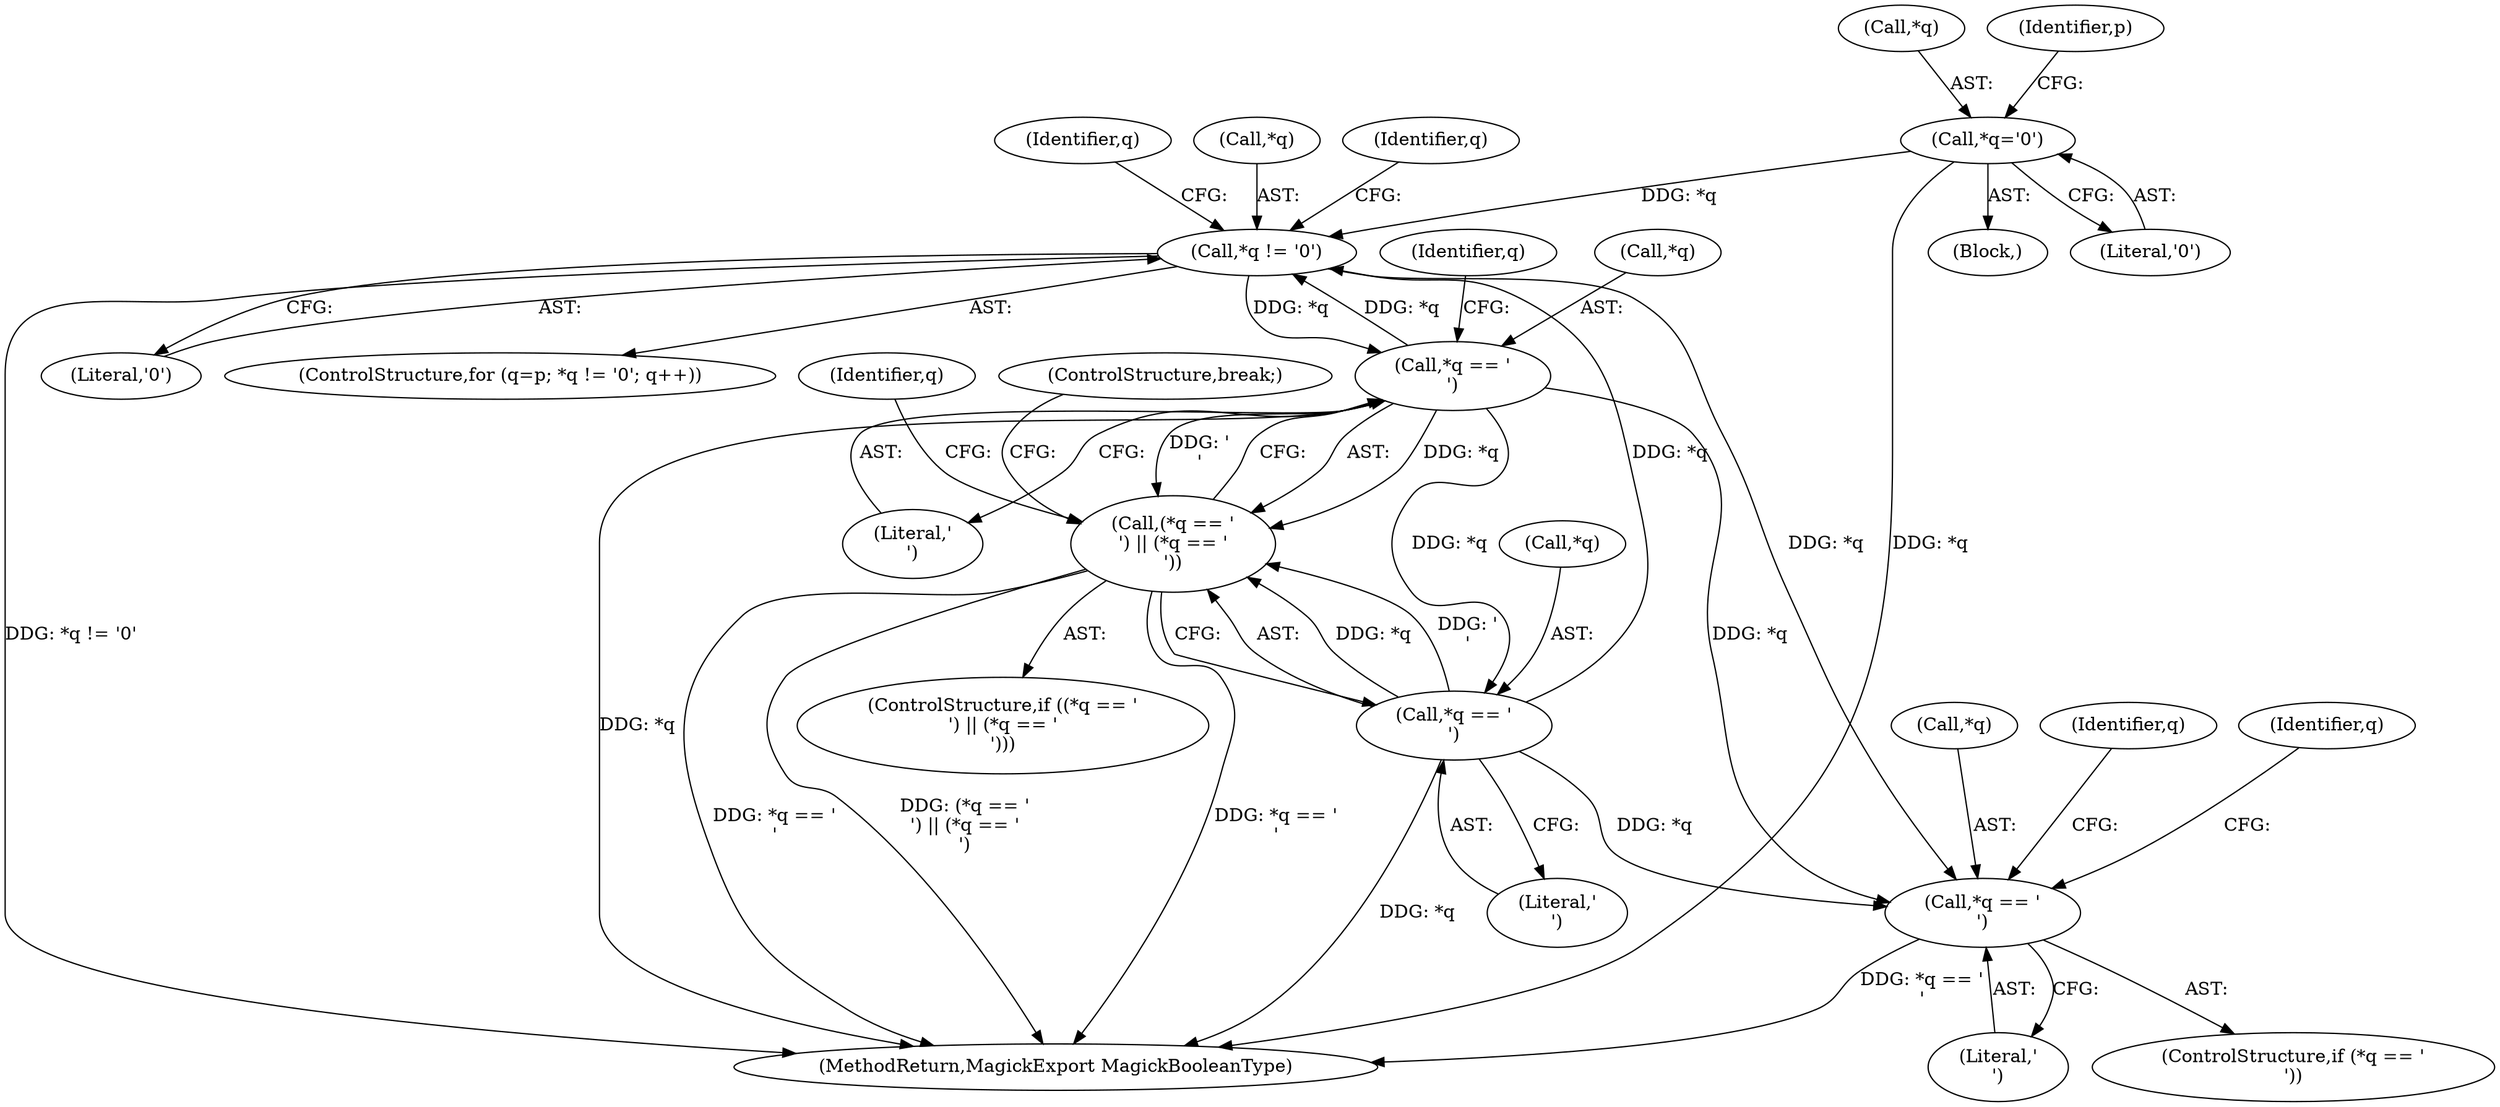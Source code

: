 digraph "0_ImageMagick6_7c2c5ba5b8e3a0b2b82f56c71dfab74ed4006df7@pointer" {
"1000309" [label="(Call,*q='\0')"];
"1000280" [label="(Call,*q != '\0')"];
"1000288" [label="(Call,*q == '\r')"];
"1000287" [label="(Call,(*q == '\r') || (*q == '\n'))"];
"1000292" [label="(Call,*q == '\n')"];
"1000298" [label="(Call,*q == '\r')"];
"1000285" [label="(Identifier,q)"];
"1000310" [label="(Call,*q)"];
"1000301" [label="(Literal,'\r')"];
"1000290" [label="(Identifier,q)"];
"1000281" [label="(Call,*q)"];
"1000298" [label="(Call,*q == '\r')"];
"1000297" [label="(ControlStructure,if (*q == '\r'))"];
"1000311" [label="(Identifier,q)"];
"1000288" [label="(Call,*q == '\r')"];
"1000296" [label="(ControlStructure,break;)"];
"1000283" [label="(Literal,'\0')"];
"1000286" [label="(ControlStructure,if ((*q == '\r') || (*q == '\n')))"];
"1000295" [label="(Literal,'\n')"];
"1000291" [label="(Literal,'\r')"];
"1000287" [label="(Call,(*q == '\r') || (*q == '\n'))"];
"1000280" [label="(Call,*q != '\0')"];
"1000309" [label="(Call,*q='\0')"];
"1000293" [label="(Call,*q)"];
"1000292" [label="(Call,*q == '\n')"];
"1000269" [label="(Block,)"];
"1000300" [label="(Identifier,q)"];
"1000314" [label="(Identifier,p)"];
"1000312" [label="(Literal,'\0')"];
"1002061" [label="(MethodReturn,MagickExport MagickBooleanType)"];
"1000299" [label="(Call,*q)"];
"1000305" [label="(Identifier,q)"];
"1000294" [label="(Identifier,q)"];
"1000289" [label="(Call,*q)"];
"1000276" [label="(ControlStructure,for (q=p; *q != '\0'; q++))"];
"1000309" -> "1000269"  [label="AST: "];
"1000309" -> "1000312"  [label="CFG: "];
"1000310" -> "1000309"  [label="AST: "];
"1000312" -> "1000309"  [label="AST: "];
"1000314" -> "1000309"  [label="CFG: "];
"1000309" -> "1002061"  [label="DDG: *q"];
"1000309" -> "1000280"  [label="DDG: *q"];
"1000280" -> "1000276"  [label="AST: "];
"1000280" -> "1000283"  [label="CFG: "];
"1000281" -> "1000280"  [label="AST: "];
"1000283" -> "1000280"  [label="AST: "];
"1000290" -> "1000280"  [label="CFG: "];
"1000300" -> "1000280"  [label="CFG: "];
"1000280" -> "1002061"  [label="DDG: *q != '\0'"];
"1000292" -> "1000280"  [label="DDG: *q"];
"1000288" -> "1000280"  [label="DDG: *q"];
"1000280" -> "1000288"  [label="DDG: *q"];
"1000280" -> "1000298"  [label="DDG: *q"];
"1000288" -> "1000287"  [label="AST: "];
"1000288" -> "1000291"  [label="CFG: "];
"1000289" -> "1000288"  [label="AST: "];
"1000291" -> "1000288"  [label="AST: "];
"1000294" -> "1000288"  [label="CFG: "];
"1000287" -> "1000288"  [label="CFG: "];
"1000288" -> "1002061"  [label="DDG: *q"];
"1000288" -> "1000287"  [label="DDG: *q"];
"1000288" -> "1000287"  [label="DDG: '\r'"];
"1000288" -> "1000292"  [label="DDG: *q"];
"1000288" -> "1000298"  [label="DDG: *q"];
"1000287" -> "1000286"  [label="AST: "];
"1000287" -> "1000292"  [label="CFG: "];
"1000292" -> "1000287"  [label="AST: "];
"1000296" -> "1000287"  [label="CFG: "];
"1000285" -> "1000287"  [label="CFG: "];
"1000287" -> "1002061"  [label="DDG: *q == '\n'"];
"1000287" -> "1002061"  [label="DDG: (*q == '\r') || (*q == '\n')"];
"1000287" -> "1002061"  [label="DDG: *q == '\r'"];
"1000292" -> "1000287"  [label="DDG: *q"];
"1000292" -> "1000287"  [label="DDG: '\n'"];
"1000292" -> "1000295"  [label="CFG: "];
"1000293" -> "1000292"  [label="AST: "];
"1000295" -> "1000292"  [label="AST: "];
"1000292" -> "1002061"  [label="DDG: *q"];
"1000292" -> "1000298"  [label="DDG: *q"];
"1000298" -> "1000297"  [label="AST: "];
"1000298" -> "1000301"  [label="CFG: "];
"1000299" -> "1000298"  [label="AST: "];
"1000301" -> "1000298"  [label="AST: "];
"1000305" -> "1000298"  [label="CFG: "];
"1000311" -> "1000298"  [label="CFG: "];
"1000298" -> "1002061"  [label="DDG: *q == '\r'"];
}
